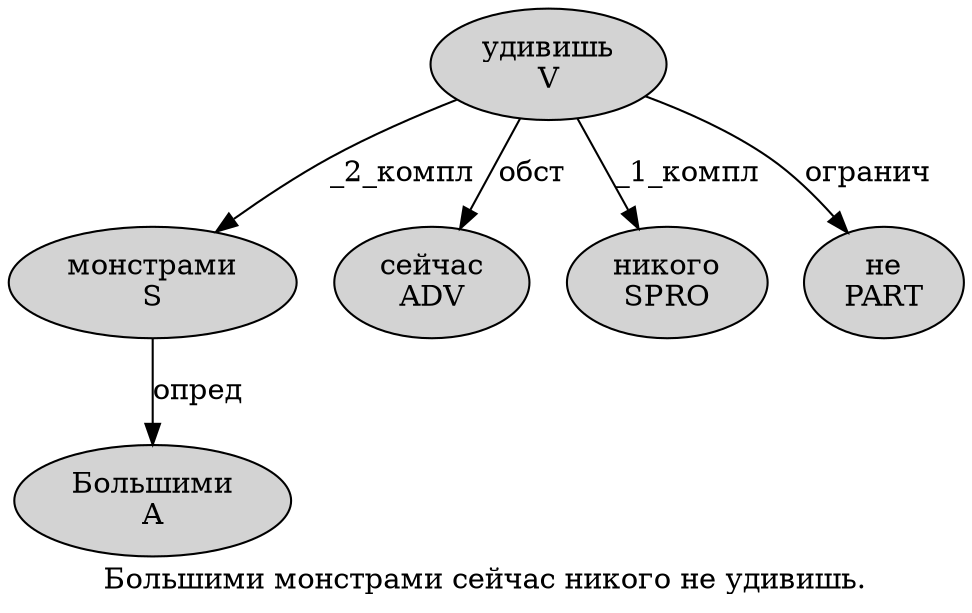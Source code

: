 digraph SENTENCE_5033 {
	graph [label="Большими монстрами сейчас никого не удивишь."]
	node [style=filled]
		0 [label="Большими
A" color="" fillcolor=lightgray penwidth=1 shape=ellipse]
		1 [label="монстрами
S" color="" fillcolor=lightgray penwidth=1 shape=ellipse]
		2 [label="сейчас
ADV" color="" fillcolor=lightgray penwidth=1 shape=ellipse]
		3 [label="никого
SPRO" color="" fillcolor=lightgray penwidth=1 shape=ellipse]
		4 [label="не
PART" color="" fillcolor=lightgray penwidth=1 shape=ellipse]
		5 [label="удивишь
V" color="" fillcolor=lightgray penwidth=1 shape=ellipse]
			5 -> 1 [label="_2_компл"]
			5 -> 2 [label="обст"]
			5 -> 3 [label="_1_компл"]
			5 -> 4 [label="огранич"]
			1 -> 0 [label="опред"]
}